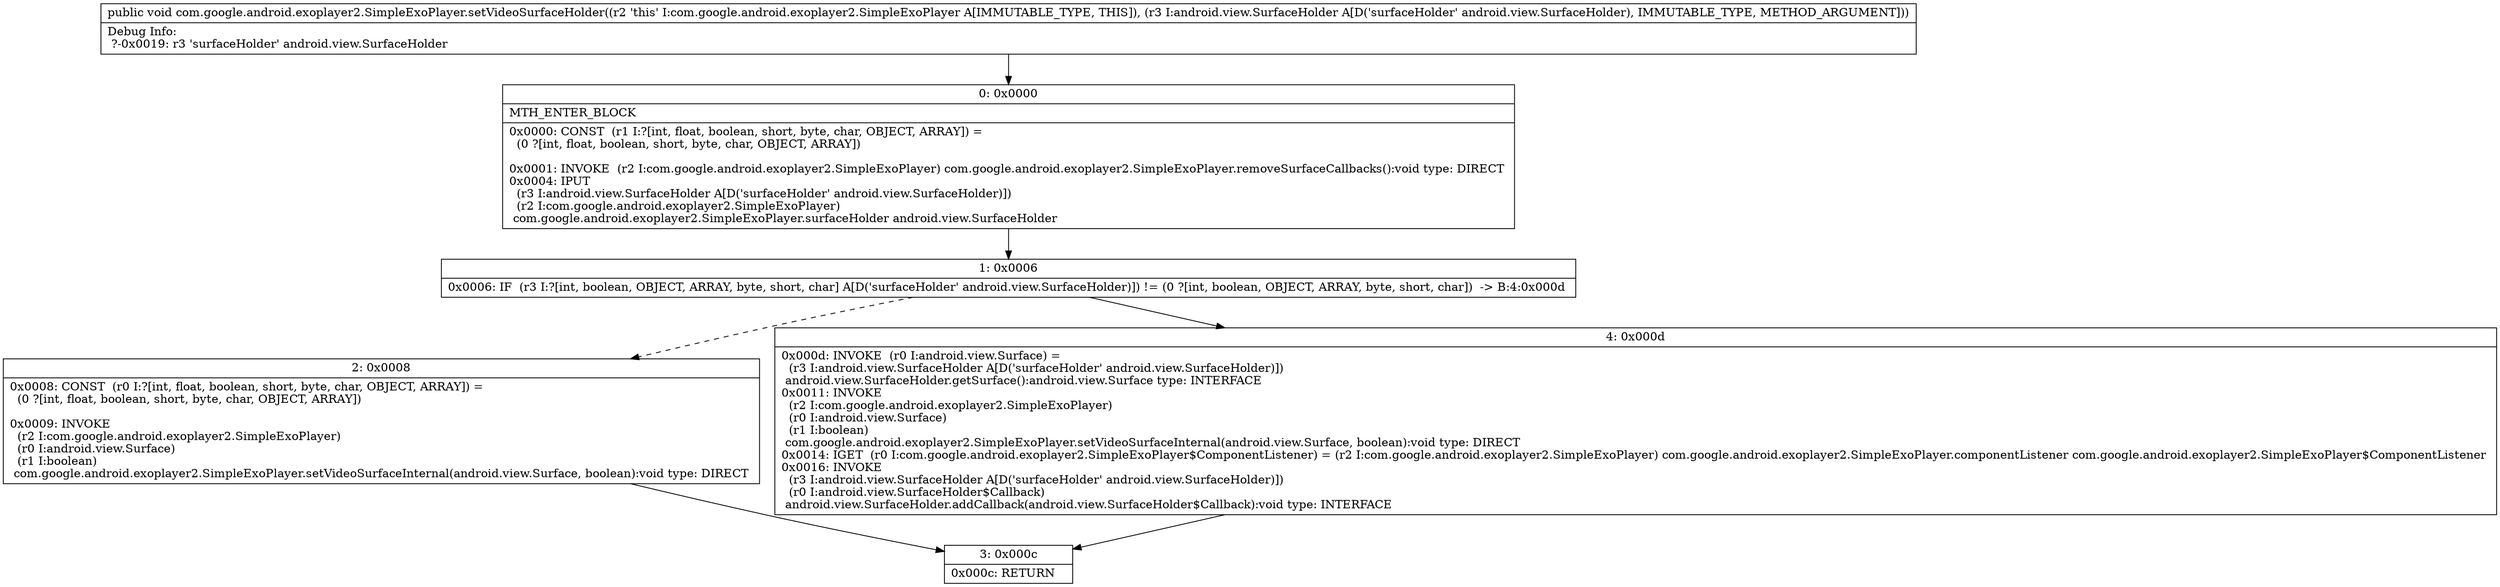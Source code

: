 digraph "CFG forcom.google.android.exoplayer2.SimpleExoPlayer.setVideoSurfaceHolder(Landroid\/view\/SurfaceHolder;)V" {
Node_0 [shape=record,label="{0\:\ 0x0000|MTH_ENTER_BLOCK\l|0x0000: CONST  (r1 I:?[int, float, boolean, short, byte, char, OBJECT, ARRAY]) = \l  (0 ?[int, float, boolean, short, byte, char, OBJECT, ARRAY])\l \l0x0001: INVOKE  (r2 I:com.google.android.exoplayer2.SimpleExoPlayer) com.google.android.exoplayer2.SimpleExoPlayer.removeSurfaceCallbacks():void type: DIRECT \l0x0004: IPUT  \l  (r3 I:android.view.SurfaceHolder A[D('surfaceHolder' android.view.SurfaceHolder)])\l  (r2 I:com.google.android.exoplayer2.SimpleExoPlayer)\l com.google.android.exoplayer2.SimpleExoPlayer.surfaceHolder android.view.SurfaceHolder \l}"];
Node_1 [shape=record,label="{1\:\ 0x0006|0x0006: IF  (r3 I:?[int, boolean, OBJECT, ARRAY, byte, short, char] A[D('surfaceHolder' android.view.SurfaceHolder)]) != (0 ?[int, boolean, OBJECT, ARRAY, byte, short, char])  \-\> B:4:0x000d \l}"];
Node_2 [shape=record,label="{2\:\ 0x0008|0x0008: CONST  (r0 I:?[int, float, boolean, short, byte, char, OBJECT, ARRAY]) = \l  (0 ?[int, float, boolean, short, byte, char, OBJECT, ARRAY])\l \l0x0009: INVOKE  \l  (r2 I:com.google.android.exoplayer2.SimpleExoPlayer)\l  (r0 I:android.view.Surface)\l  (r1 I:boolean)\l com.google.android.exoplayer2.SimpleExoPlayer.setVideoSurfaceInternal(android.view.Surface, boolean):void type: DIRECT \l}"];
Node_3 [shape=record,label="{3\:\ 0x000c|0x000c: RETURN   \l}"];
Node_4 [shape=record,label="{4\:\ 0x000d|0x000d: INVOKE  (r0 I:android.view.Surface) = \l  (r3 I:android.view.SurfaceHolder A[D('surfaceHolder' android.view.SurfaceHolder)])\l android.view.SurfaceHolder.getSurface():android.view.Surface type: INTERFACE \l0x0011: INVOKE  \l  (r2 I:com.google.android.exoplayer2.SimpleExoPlayer)\l  (r0 I:android.view.Surface)\l  (r1 I:boolean)\l com.google.android.exoplayer2.SimpleExoPlayer.setVideoSurfaceInternal(android.view.Surface, boolean):void type: DIRECT \l0x0014: IGET  (r0 I:com.google.android.exoplayer2.SimpleExoPlayer$ComponentListener) = (r2 I:com.google.android.exoplayer2.SimpleExoPlayer) com.google.android.exoplayer2.SimpleExoPlayer.componentListener com.google.android.exoplayer2.SimpleExoPlayer$ComponentListener \l0x0016: INVOKE  \l  (r3 I:android.view.SurfaceHolder A[D('surfaceHolder' android.view.SurfaceHolder)])\l  (r0 I:android.view.SurfaceHolder$Callback)\l android.view.SurfaceHolder.addCallback(android.view.SurfaceHolder$Callback):void type: INTERFACE \l}"];
MethodNode[shape=record,label="{public void com.google.android.exoplayer2.SimpleExoPlayer.setVideoSurfaceHolder((r2 'this' I:com.google.android.exoplayer2.SimpleExoPlayer A[IMMUTABLE_TYPE, THIS]), (r3 I:android.view.SurfaceHolder A[D('surfaceHolder' android.view.SurfaceHolder), IMMUTABLE_TYPE, METHOD_ARGUMENT]))  | Debug Info:\l  ?\-0x0019: r3 'surfaceHolder' android.view.SurfaceHolder\l}"];
MethodNode -> Node_0;
Node_0 -> Node_1;
Node_1 -> Node_2[style=dashed];
Node_1 -> Node_4;
Node_2 -> Node_3;
Node_4 -> Node_3;
}

